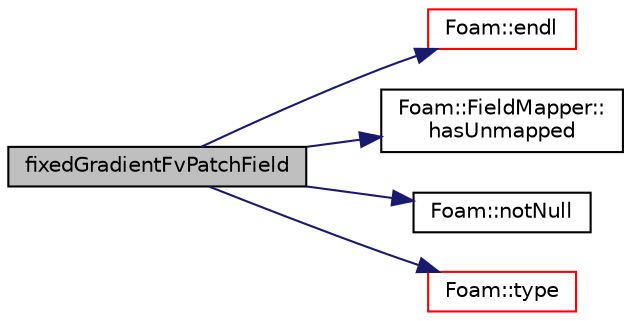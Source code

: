 digraph "fixedGradientFvPatchField"
{
  bgcolor="transparent";
  edge [fontname="Helvetica",fontsize="10",labelfontname="Helvetica",labelfontsize="10"];
  node [fontname="Helvetica",fontsize="10",shape=record];
  rankdir="LR";
  Node1 [label="fixedGradientFvPatchField",height=0.2,width=0.4,color="black", fillcolor="grey75", style="filled", fontcolor="black"];
  Node1 -> Node2 [color="midnightblue",fontsize="10",style="solid",fontname="Helvetica"];
  Node2 [label="Foam::endl",height=0.2,width=0.4,color="red",URL="$a10675.html#a2db8fe02a0d3909e9351bb4275b23ce4",tooltip="Add newline and flush stream. "];
  Node1 -> Node3 [color="midnightblue",fontsize="10",style="solid",fontname="Helvetica"];
  Node3 [label="Foam::FieldMapper::\lhasUnmapped",height=0.2,width=0.4,color="black",URL="$a00759.html#a0729b8dda0b1d2c156e5325e7345e75c",tooltip="Are there unmapped values? I.e. do all size() elements get. "];
  Node1 -> Node4 [color="midnightblue",fontsize="10",style="solid",fontname="Helvetica"];
  Node4 [label="Foam::notNull",height=0.2,width=0.4,color="black",URL="$a10675.html#a86b78efa204a96e7e7ef82a2df3571d6",tooltip="Return true if t is not a reference to the nullObject of type T. "];
  Node1 -> Node5 [color="midnightblue",fontsize="10",style="solid",fontname="Helvetica"];
  Node5 [label="Foam::type",height=0.2,width=0.4,color="red",URL="$a10675.html#aec48583af672626378f501eb9fc32cd1",tooltip="Return the file type: DIRECTORY or FILE. "];
}
